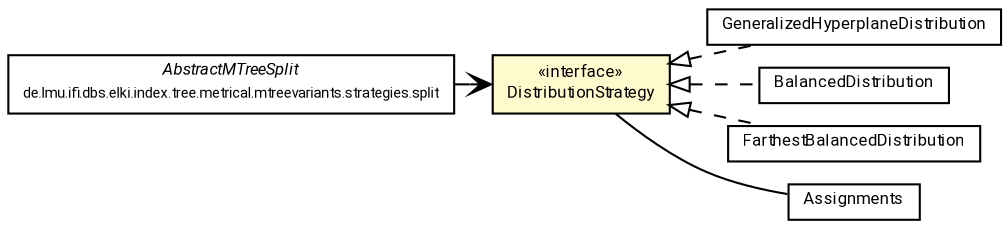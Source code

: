 #!/usr/local/bin/dot
#
# Class diagram 
# Generated by UMLGraph version R5_7_2-60-g0e99a6 (http://www.spinellis.gr/umlgraph/)
#

digraph G {
	graph [fontnames="svg"]
	edge [fontname="Roboto",fontsize=7,labelfontname="Roboto",labelfontsize=7,color="black"];
	node [fontname="Roboto",fontcolor="black",fontsize=8,shape=plaintext,margin=0,width=0,height=0];
	nodesep=0.15;
	ranksep=0.25;
	rankdir=LR;
	// de.lmu.ifi.dbs.elki.index.tree.metrical.mtreevariants.strategies.split.AbstractMTreeSplit<E extends de.lmu.ifi.dbs.elki.index.tree.metrical.mtreevariants.MTreeEntry, N extends de.lmu.ifi.dbs.elki.index.tree.metrical.mtreevariants.AbstractMTreeNode<?, N, E>>
	c3445217 [label=<<table title="de.lmu.ifi.dbs.elki.index.tree.metrical.mtreevariants.strategies.split.AbstractMTreeSplit" border="0" cellborder="1" cellspacing="0" cellpadding="2" href="../AbstractMTreeSplit.html" target="_parent">
		<tr><td><table border="0" cellspacing="0" cellpadding="1">
		<tr><td align="center" balign="center"> <font face="Roboto"><i>AbstractMTreeSplit</i></font> </td></tr>
		<tr><td align="center" balign="center"> <font face="Roboto" point-size="7.0">de.lmu.ifi.dbs.elki.index.tree.metrical.mtreevariants.strategies.split</font> </td></tr>
		</table></td></tr>
		</table>>, URL="../AbstractMTreeSplit.html"];
	// de.lmu.ifi.dbs.elki.index.tree.metrical.mtreevariants.strategies.split.distribution.GeneralizedHyperplaneDistribution
	c3445227 [label=<<table title="de.lmu.ifi.dbs.elki.index.tree.metrical.mtreevariants.strategies.split.distribution.GeneralizedHyperplaneDistribution" border="0" cellborder="1" cellspacing="0" cellpadding="2" href="GeneralizedHyperplaneDistribution.html" target="_parent">
		<tr><td><table border="0" cellspacing="0" cellpadding="1">
		<tr><td align="center" balign="center"> <font face="Roboto">GeneralizedHyperplaneDistribution</font> </td></tr>
		</table></td></tr>
		</table>>, URL="GeneralizedHyperplaneDistribution.html"];
	// de.lmu.ifi.dbs.elki.index.tree.metrical.mtreevariants.strategies.split.distribution.BalancedDistribution
	c3445228 [label=<<table title="de.lmu.ifi.dbs.elki.index.tree.metrical.mtreevariants.strategies.split.distribution.BalancedDistribution" border="0" cellborder="1" cellspacing="0" cellpadding="2" href="BalancedDistribution.html" target="_parent">
		<tr><td><table border="0" cellspacing="0" cellpadding="1">
		<tr><td align="center" balign="center"> <font face="Roboto">BalancedDistribution</font> </td></tr>
		</table></td></tr>
		</table>>, URL="BalancedDistribution.html"];
	// de.lmu.ifi.dbs.elki.index.tree.metrical.mtreevariants.strategies.split.distribution.FarthestBalancedDistribution
	c3445229 [label=<<table title="de.lmu.ifi.dbs.elki.index.tree.metrical.mtreevariants.strategies.split.distribution.FarthestBalancedDistribution" border="0" cellborder="1" cellspacing="0" cellpadding="2" href="FarthestBalancedDistribution.html" target="_parent">
		<tr><td><table border="0" cellspacing="0" cellpadding="1">
		<tr><td align="center" balign="center"> <font face="Roboto">FarthestBalancedDistribution</font> </td></tr>
		</table></td></tr>
		</table>>, URL="FarthestBalancedDistribution.html"];
	// de.lmu.ifi.dbs.elki.index.tree.metrical.mtreevariants.strategies.split.distribution.DistributionStrategy
	c3445230 [label=<<table title="de.lmu.ifi.dbs.elki.index.tree.metrical.mtreevariants.strategies.split.distribution.DistributionStrategy" border="0" cellborder="1" cellspacing="0" cellpadding="2" bgcolor="lemonChiffon" href="DistributionStrategy.html" target="_parent">
		<tr><td><table border="0" cellspacing="0" cellpadding="1">
		<tr><td align="center" balign="center"> &#171;interface&#187; </td></tr>
		<tr><td align="center" balign="center"> <font face="Roboto">DistributionStrategy</font> </td></tr>
		</table></td></tr>
		</table>>, URL="DistributionStrategy.html"];
	// de.lmu.ifi.dbs.elki.index.tree.metrical.mtreevariants.strategies.split.distribution.Assignments<E extends de.lmu.ifi.dbs.elki.index.tree.metrical.mtreevariants.MTreeEntry>
	c3445231 [label=<<table title="de.lmu.ifi.dbs.elki.index.tree.metrical.mtreevariants.strategies.split.distribution.Assignments" border="0" cellborder="1" cellspacing="0" cellpadding="2" href="Assignments.html" target="_parent">
		<tr><td><table border="0" cellspacing="0" cellpadding="1">
		<tr><td align="center" balign="center"> <font face="Roboto">Assignments</font> </td></tr>
		</table></td></tr>
		</table>>, URL="Assignments.html"];
	// de.lmu.ifi.dbs.elki.index.tree.metrical.mtreevariants.strategies.split.distribution.GeneralizedHyperplaneDistribution implements de.lmu.ifi.dbs.elki.index.tree.metrical.mtreevariants.strategies.split.distribution.DistributionStrategy
	c3445230 -> c3445227 [arrowtail=empty,style=dashed,dir=back,weight=9];
	// de.lmu.ifi.dbs.elki.index.tree.metrical.mtreevariants.strategies.split.distribution.BalancedDistribution implements de.lmu.ifi.dbs.elki.index.tree.metrical.mtreevariants.strategies.split.distribution.DistributionStrategy
	c3445230 -> c3445228 [arrowtail=empty,style=dashed,dir=back,weight=9];
	// de.lmu.ifi.dbs.elki.index.tree.metrical.mtreevariants.strategies.split.distribution.FarthestBalancedDistribution implements de.lmu.ifi.dbs.elki.index.tree.metrical.mtreevariants.strategies.split.distribution.DistributionStrategy
	c3445230 -> c3445229 [arrowtail=empty,style=dashed,dir=back,weight=9];
	// de.lmu.ifi.dbs.elki.index.tree.metrical.mtreevariants.strategies.split.distribution.DistributionStrategy assoc de.lmu.ifi.dbs.elki.index.tree.metrical.mtreevariants.strategies.split.distribution.Assignments<E extends de.lmu.ifi.dbs.elki.index.tree.metrical.mtreevariants.MTreeEntry>
	c3445230 -> c3445231 [arrowhead=none,weight=2];
	// de.lmu.ifi.dbs.elki.index.tree.metrical.mtreevariants.strategies.split.AbstractMTreeSplit<E extends de.lmu.ifi.dbs.elki.index.tree.metrical.mtreevariants.MTreeEntry, N extends de.lmu.ifi.dbs.elki.index.tree.metrical.mtreevariants.AbstractMTreeNode<?, N, E>> navassoc de.lmu.ifi.dbs.elki.index.tree.metrical.mtreevariants.strategies.split.distribution.DistributionStrategy
	c3445217 -> c3445230 [arrowhead=open,weight=1];
}

